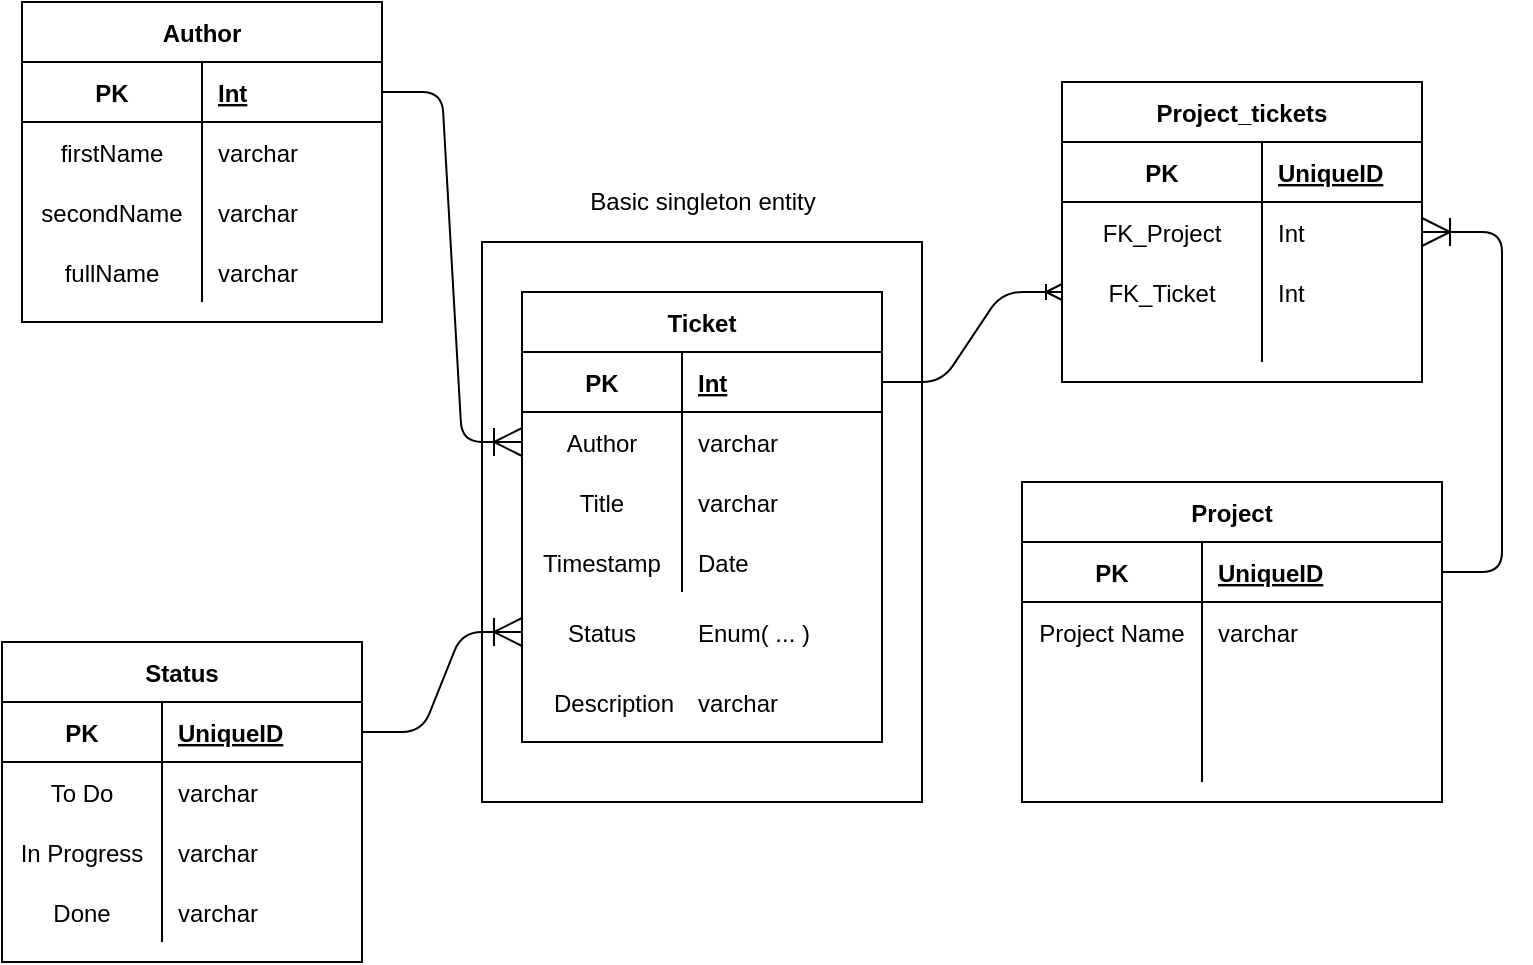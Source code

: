 <mxfile version="14.4.8" type="device"><diagram id="nOAH43kcaUUWZ5ML29Fn" name="Page-1"><mxGraphModel dx="1422" dy="735" grid="1" gridSize="10" guides="1" tooltips="1" connect="1" arrows="1" fold="1" page="1" pageScale="1" pageWidth="827" pageHeight="1169" math="0" shadow="0"><root><mxCell id="0"/><mxCell id="1" parent="0"/><mxCell id="o3y8wqO7lhly2OM-tUZG-2" value="" style="rounded=0;whiteSpace=wrap;html=1;fillColor=none;" vertex="1" parent="1"><mxGeometry x="270" y="160" width="220" height="280" as="geometry"/></mxCell><mxCell id="o3y8wqO7lhly2OM-tUZG-3" value="Ticket" style="shape=table;startSize=30;container=1;collapsible=1;childLayout=tableLayout;fixedRows=1;rowLines=0;fontStyle=1;align=center;resizeLast=1;fillColor=none;" vertex="1" parent="1"><mxGeometry x="290" y="185" width="180" height="225" as="geometry"/></mxCell><mxCell id="o3y8wqO7lhly2OM-tUZG-4" value="" style="shape=partialRectangle;collapsible=0;dropTarget=0;pointerEvents=0;fillColor=none;top=0;left=0;bottom=1;right=0;points=[[0,0.5],[1,0.5]];portConstraint=eastwest;" vertex="1" parent="o3y8wqO7lhly2OM-tUZG-3"><mxGeometry y="30" width="180" height="30" as="geometry"/></mxCell><mxCell id="o3y8wqO7lhly2OM-tUZG-5" value="PK" style="shape=partialRectangle;connectable=0;fillColor=none;top=0;left=0;bottom=0;right=0;fontStyle=1;overflow=hidden;" vertex="1" parent="o3y8wqO7lhly2OM-tUZG-4"><mxGeometry width="80" height="30" as="geometry"/></mxCell><mxCell id="o3y8wqO7lhly2OM-tUZG-6" value="Int" style="shape=partialRectangle;connectable=0;fillColor=none;top=0;left=0;bottom=0;right=0;align=left;spacingLeft=6;fontStyle=5;overflow=hidden;" vertex="1" parent="o3y8wqO7lhly2OM-tUZG-4"><mxGeometry x="80" width="100" height="30" as="geometry"/></mxCell><mxCell id="o3y8wqO7lhly2OM-tUZG-7" value="" style="shape=partialRectangle;collapsible=0;dropTarget=0;pointerEvents=0;fillColor=none;top=0;left=0;bottom=0;right=0;points=[[0,0.5],[1,0.5]];portConstraint=eastwest;" vertex="1" parent="o3y8wqO7lhly2OM-tUZG-3"><mxGeometry y="60" width="180" height="30" as="geometry"/></mxCell><mxCell id="o3y8wqO7lhly2OM-tUZG-8" value="Author" style="shape=partialRectangle;connectable=0;fillColor=none;top=0;left=0;bottom=0;right=0;editable=1;overflow=hidden;" vertex="1" parent="o3y8wqO7lhly2OM-tUZG-7"><mxGeometry width="80" height="30" as="geometry"/></mxCell><mxCell id="o3y8wqO7lhly2OM-tUZG-9" value="varchar" style="shape=partialRectangle;connectable=0;fillColor=none;top=0;left=0;bottom=0;right=0;align=left;spacingLeft=6;overflow=hidden;" vertex="1" parent="o3y8wqO7lhly2OM-tUZG-7"><mxGeometry x="80" width="100" height="30" as="geometry"/></mxCell><mxCell id="o3y8wqO7lhly2OM-tUZG-10" value="" style="shape=partialRectangle;collapsible=0;dropTarget=0;pointerEvents=0;fillColor=none;top=0;left=0;bottom=0;right=0;points=[[0,0.5],[1,0.5]];portConstraint=eastwest;" vertex="1" parent="o3y8wqO7lhly2OM-tUZG-3"><mxGeometry y="90" width="180" height="30" as="geometry"/></mxCell><mxCell id="o3y8wqO7lhly2OM-tUZG-11" value="Title" style="shape=partialRectangle;connectable=0;fillColor=none;top=0;left=0;bottom=0;right=0;editable=1;overflow=hidden;" vertex="1" parent="o3y8wqO7lhly2OM-tUZG-10"><mxGeometry width="80" height="30" as="geometry"/></mxCell><mxCell id="o3y8wqO7lhly2OM-tUZG-12" value="varchar" style="shape=partialRectangle;connectable=0;fillColor=none;top=0;left=0;bottom=0;right=0;align=left;spacingLeft=6;overflow=hidden;" vertex="1" parent="o3y8wqO7lhly2OM-tUZG-10"><mxGeometry x="80" width="100" height="30" as="geometry"/></mxCell><mxCell id="o3y8wqO7lhly2OM-tUZG-13" value="" style="shape=partialRectangle;collapsible=0;dropTarget=0;pointerEvents=0;fillColor=none;top=0;left=0;bottom=0;right=0;points=[[0,0.5],[1,0.5]];portConstraint=eastwest;" vertex="1" parent="o3y8wqO7lhly2OM-tUZG-3"><mxGeometry y="120" width="180" height="30" as="geometry"/></mxCell><mxCell id="o3y8wqO7lhly2OM-tUZG-14" value="Timestamp" style="shape=partialRectangle;connectable=0;fillColor=none;top=0;left=0;bottom=0;right=0;editable=1;overflow=hidden;" vertex="1" parent="o3y8wqO7lhly2OM-tUZG-13"><mxGeometry width="80" height="30" as="geometry"/></mxCell><mxCell id="o3y8wqO7lhly2OM-tUZG-15" value="Date" style="shape=partialRectangle;connectable=0;fillColor=none;top=0;left=0;bottom=0;right=0;align=left;spacingLeft=6;overflow=hidden;" vertex="1" parent="o3y8wqO7lhly2OM-tUZG-13"><mxGeometry x="80" width="100" height="30" as="geometry"/></mxCell><mxCell id="o3y8wqO7lhly2OM-tUZG-17" value="Description" style="shape=partialRectangle;connectable=0;fillColor=none;top=0;left=0;bottom=0;right=0;editable=1;overflow=hidden;" vertex="1" parent="1"><mxGeometry x="296" y="375" width="80" height="30" as="geometry"/></mxCell><mxCell id="o3y8wqO7lhly2OM-tUZG-21" value="varchar" style="shape=partialRectangle;connectable=0;fillColor=none;top=0;left=0;bottom=0;right=0;align=left;spacingLeft=6;overflow=hidden;" vertex="1" parent="1"><mxGeometry x="370" y="375" width="100" height="30" as="geometry"/></mxCell><mxCell id="o3y8wqO7lhly2OM-tUZG-22" value="Basic singleton entity" style="text;html=1;align=center;verticalAlign=middle;resizable=0;points=[];autosize=1;" vertex="1" parent="1"><mxGeometry x="315" y="130" width="130" height="20" as="geometry"/></mxCell><mxCell id="o3y8wqO7lhly2OM-tUZG-23" value="Author" style="shape=table;startSize=30;container=1;collapsible=1;childLayout=tableLayout;fixedRows=1;rowLines=0;fontStyle=1;align=center;resizeLast=1;fillColor=none;" vertex="1" parent="1"><mxGeometry x="40" y="40" width="180" height="160" as="geometry"/></mxCell><mxCell id="o3y8wqO7lhly2OM-tUZG-24" value="" style="shape=partialRectangle;collapsible=0;dropTarget=0;pointerEvents=0;fillColor=none;top=0;left=0;bottom=1;right=0;points=[[0,0.5],[1,0.5]];portConstraint=eastwest;" vertex="1" parent="o3y8wqO7lhly2OM-tUZG-23"><mxGeometry y="30" width="180" height="30" as="geometry"/></mxCell><mxCell id="o3y8wqO7lhly2OM-tUZG-25" value="PK" style="shape=partialRectangle;connectable=0;fillColor=none;top=0;left=0;bottom=0;right=0;fontStyle=1;overflow=hidden;" vertex="1" parent="o3y8wqO7lhly2OM-tUZG-24"><mxGeometry width="90" height="30" as="geometry"/></mxCell><mxCell id="o3y8wqO7lhly2OM-tUZG-26" value="Int" style="shape=partialRectangle;connectable=0;fillColor=none;top=0;left=0;bottom=0;right=0;align=left;spacingLeft=6;fontStyle=5;overflow=hidden;" vertex="1" parent="o3y8wqO7lhly2OM-tUZG-24"><mxGeometry x="90" width="90" height="30" as="geometry"/></mxCell><mxCell id="o3y8wqO7lhly2OM-tUZG-27" value="" style="shape=partialRectangle;collapsible=0;dropTarget=0;pointerEvents=0;fillColor=none;top=0;left=0;bottom=0;right=0;points=[[0,0.5],[1,0.5]];portConstraint=eastwest;" vertex="1" parent="o3y8wqO7lhly2OM-tUZG-23"><mxGeometry y="60" width="180" height="30" as="geometry"/></mxCell><mxCell id="o3y8wqO7lhly2OM-tUZG-28" value="firstName" style="shape=partialRectangle;connectable=0;fillColor=none;top=0;left=0;bottom=0;right=0;editable=1;overflow=hidden;" vertex="1" parent="o3y8wqO7lhly2OM-tUZG-27"><mxGeometry width="90" height="30" as="geometry"/></mxCell><mxCell id="o3y8wqO7lhly2OM-tUZG-29" value="varchar" style="shape=partialRectangle;connectable=0;fillColor=none;top=0;left=0;bottom=0;right=0;align=left;spacingLeft=6;overflow=hidden;" vertex="1" parent="o3y8wqO7lhly2OM-tUZG-27"><mxGeometry x="90" width="90" height="30" as="geometry"/></mxCell><mxCell id="o3y8wqO7lhly2OM-tUZG-30" value="" style="shape=partialRectangle;collapsible=0;dropTarget=0;pointerEvents=0;fillColor=none;top=0;left=0;bottom=0;right=0;points=[[0,0.5],[1,0.5]];portConstraint=eastwest;" vertex="1" parent="o3y8wqO7lhly2OM-tUZG-23"><mxGeometry y="90" width="180" height="30" as="geometry"/></mxCell><mxCell id="o3y8wqO7lhly2OM-tUZG-31" value="secondName" style="shape=partialRectangle;connectable=0;fillColor=none;top=0;left=0;bottom=0;right=0;editable=1;overflow=hidden;" vertex="1" parent="o3y8wqO7lhly2OM-tUZG-30"><mxGeometry width="90" height="30" as="geometry"/></mxCell><mxCell id="o3y8wqO7lhly2OM-tUZG-32" value="varchar" style="shape=partialRectangle;connectable=0;fillColor=none;top=0;left=0;bottom=0;right=0;align=left;spacingLeft=6;overflow=hidden;" vertex="1" parent="o3y8wqO7lhly2OM-tUZG-30"><mxGeometry x="90" width="90" height="30" as="geometry"/></mxCell><mxCell id="o3y8wqO7lhly2OM-tUZG-33" value="" style="shape=partialRectangle;collapsible=0;dropTarget=0;pointerEvents=0;fillColor=none;top=0;left=0;bottom=0;right=0;points=[[0,0.5],[1,0.5]];portConstraint=eastwest;" vertex="1" parent="o3y8wqO7lhly2OM-tUZG-23"><mxGeometry y="120" width="180" height="30" as="geometry"/></mxCell><mxCell id="o3y8wqO7lhly2OM-tUZG-34" value="fullName" style="shape=partialRectangle;connectable=0;fillColor=none;top=0;left=0;bottom=0;right=0;editable=1;overflow=hidden;" vertex="1" parent="o3y8wqO7lhly2OM-tUZG-33"><mxGeometry width="90" height="30" as="geometry"/></mxCell><mxCell id="o3y8wqO7lhly2OM-tUZG-35" value="varchar" style="shape=partialRectangle;connectable=0;fillColor=none;top=0;left=0;bottom=0;right=0;align=left;spacingLeft=6;overflow=hidden;" vertex="1" parent="o3y8wqO7lhly2OM-tUZG-33"><mxGeometry x="90" width="90" height="30" as="geometry"/></mxCell><mxCell id="o3y8wqO7lhly2OM-tUZG-36" value="Status" style="shape=table;startSize=30;container=1;collapsible=1;childLayout=tableLayout;fixedRows=1;rowLines=0;fontStyle=1;align=center;resizeLast=1;fillColor=none;" vertex="1" parent="1"><mxGeometry x="30" y="360" width="180" height="160" as="geometry"/></mxCell><mxCell id="o3y8wqO7lhly2OM-tUZG-37" value="" style="shape=partialRectangle;collapsible=0;dropTarget=0;pointerEvents=0;fillColor=none;top=0;left=0;bottom=1;right=0;points=[[0,0.5],[1,0.5]];portConstraint=eastwest;" vertex="1" parent="o3y8wqO7lhly2OM-tUZG-36"><mxGeometry y="30" width="180" height="30" as="geometry"/></mxCell><mxCell id="o3y8wqO7lhly2OM-tUZG-38" value="PK" style="shape=partialRectangle;connectable=0;fillColor=none;top=0;left=0;bottom=0;right=0;fontStyle=1;overflow=hidden;" vertex="1" parent="o3y8wqO7lhly2OM-tUZG-37"><mxGeometry width="80" height="30" as="geometry"/></mxCell><mxCell id="o3y8wqO7lhly2OM-tUZG-39" value="UniqueID" style="shape=partialRectangle;connectable=0;fillColor=none;top=0;left=0;bottom=0;right=0;align=left;spacingLeft=6;fontStyle=5;overflow=hidden;" vertex="1" parent="o3y8wqO7lhly2OM-tUZG-37"><mxGeometry x="80" width="100" height="30" as="geometry"/></mxCell><mxCell id="o3y8wqO7lhly2OM-tUZG-40" value="" style="shape=partialRectangle;collapsible=0;dropTarget=0;pointerEvents=0;fillColor=none;top=0;left=0;bottom=0;right=0;points=[[0,0.5],[1,0.5]];portConstraint=eastwest;" vertex="1" parent="o3y8wqO7lhly2OM-tUZG-36"><mxGeometry y="60" width="180" height="30" as="geometry"/></mxCell><mxCell id="o3y8wqO7lhly2OM-tUZG-41" value="To Do" style="shape=partialRectangle;connectable=0;fillColor=none;top=0;left=0;bottom=0;right=0;editable=1;overflow=hidden;" vertex="1" parent="o3y8wqO7lhly2OM-tUZG-40"><mxGeometry width="80" height="30" as="geometry"/></mxCell><mxCell id="o3y8wqO7lhly2OM-tUZG-42" value="varchar" style="shape=partialRectangle;connectable=0;fillColor=none;top=0;left=0;bottom=0;right=0;align=left;spacingLeft=6;overflow=hidden;" vertex="1" parent="o3y8wqO7lhly2OM-tUZG-40"><mxGeometry x="80" width="100" height="30" as="geometry"/></mxCell><mxCell id="o3y8wqO7lhly2OM-tUZG-43" value="" style="shape=partialRectangle;collapsible=0;dropTarget=0;pointerEvents=0;fillColor=none;top=0;left=0;bottom=0;right=0;points=[[0,0.5],[1,0.5]];portConstraint=eastwest;" vertex="1" parent="o3y8wqO7lhly2OM-tUZG-36"><mxGeometry y="90" width="180" height="30" as="geometry"/></mxCell><mxCell id="o3y8wqO7lhly2OM-tUZG-44" value="In Progress" style="shape=partialRectangle;connectable=0;fillColor=none;top=0;left=0;bottom=0;right=0;editable=1;overflow=hidden;" vertex="1" parent="o3y8wqO7lhly2OM-tUZG-43"><mxGeometry width="80" height="30" as="geometry"/></mxCell><mxCell id="o3y8wqO7lhly2OM-tUZG-45" value="varchar" style="shape=partialRectangle;connectable=0;fillColor=none;top=0;left=0;bottom=0;right=0;align=left;spacingLeft=6;overflow=hidden;" vertex="1" parent="o3y8wqO7lhly2OM-tUZG-43"><mxGeometry x="80" width="100" height="30" as="geometry"/></mxCell><mxCell id="o3y8wqO7lhly2OM-tUZG-46" value="" style="shape=partialRectangle;collapsible=0;dropTarget=0;pointerEvents=0;fillColor=none;top=0;left=0;bottom=0;right=0;points=[[0,0.5],[1,0.5]];portConstraint=eastwest;" vertex="1" parent="o3y8wqO7lhly2OM-tUZG-36"><mxGeometry y="120" width="180" height="30" as="geometry"/></mxCell><mxCell id="o3y8wqO7lhly2OM-tUZG-47" value="Done" style="shape=partialRectangle;connectable=0;fillColor=none;top=0;left=0;bottom=0;right=0;editable=1;overflow=hidden;" vertex="1" parent="o3y8wqO7lhly2OM-tUZG-46"><mxGeometry width="80" height="30" as="geometry"/></mxCell><mxCell id="o3y8wqO7lhly2OM-tUZG-48" value="varchar" style="shape=partialRectangle;connectable=0;fillColor=none;top=0;left=0;bottom=0;right=0;align=left;spacingLeft=6;overflow=hidden;" vertex="1" parent="o3y8wqO7lhly2OM-tUZG-46"><mxGeometry x="80" width="100" height="30" as="geometry"/></mxCell><mxCell id="o3y8wqO7lhly2OM-tUZG-49" value="Project" style="shape=table;startSize=30;container=1;collapsible=1;childLayout=tableLayout;fixedRows=1;rowLines=0;fontStyle=1;align=center;resizeLast=1;fillColor=none;" vertex="1" parent="1"><mxGeometry x="540" y="280" width="210" height="160" as="geometry"/></mxCell><mxCell id="o3y8wqO7lhly2OM-tUZG-50" value="" style="shape=partialRectangle;collapsible=0;dropTarget=0;pointerEvents=0;fillColor=none;top=0;left=0;bottom=1;right=0;points=[[0,0.5],[1,0.5]];portConstraint=eastwest;" vertex="1" parent="o3y8wqO7lhly2OM-tUZG-49"><mxGeometry y="30" width="210" height="30" as="geometry"/></mxCell><mxCell id="o3y8wqO7lhly2OM-tUZG-51" value="PK" style="shape=partialRectangle;connectable=0;fillColor=none;top=0;left=0;bottom=0;right=0;fontStyle=1;overflow=hidden;" vertex="1" parent="o3y8wqO7lhly2OM-tUZG-50"><mxGeometry width="90" height="30" as="geometry"/></mxCell><mxCell id="o3y8wqO7lhly2OM-tUZG-52" value="UniqueID" style="shape=partialRectangle;connectable=0;fillColor=none;top=0;left=0;bottom=0;right=0;align=left;spacingLeft=6;fontStyle=5;overflow=hidden;" vertex="1" parent="o3y8wqO7lhly2OM-tUZG-50"><mxGeometry x="90" width="120" height="30" as="geometry"/></mxCell><mxCell id="o3y8wqO7lhly2OM-tUZG-53" value="" style="shape=partialRectangle;collapsible=0;dropTarget=0;pointerEvents=0;fillColor=none;top=0;left=0;bottom=0;right=0;points=[[0,0.5],[1,0.5]];portConstraint=eastwest;" vertex="1" parent="o3y8wqO7lhly2OM-tUZG-49"><mxGeometry y="60" width="210" height="30" as="geometry"/></mxCell><mxCell id="o3y8wqO7lhly2OM-tUZG-54" value="Project Name" style="shape=partialRectangle;connectable=0;fillColor=none;top=0;left=0;bottom=0;right=0;editable=1;overflow=hidden;" vertex="1" parent="o3y8wqO7lhly2OM-tUZG-53"><mxGeometry width="90" height="30" as="geometry"/></mxCell><mxCell id="o3y8wqO7lhly2OM-tUZG-55" value="varchar" style="shape=partialRectangle;connectable=0;fillColor=none;top=0;left=0;bottom=0;right=0;align=left;spacingLeft=6;overflow=hidden;" vertex="1" parent="o3y8wqO7lhly2OM-tUZG-53"><mxGeometry x="90" width="120" height="30" as="geometry"/></mxCell><mxCell id="o3y8wqO7lhly2OM-tUZG-56" value="" style="shape=partialRectangle;collapsible=0;dropTarget=0;pointerEvents=0;fillColor=none;top=0;left=0;bottom=0;right=0;points=[[0,0.5],[1,0.5]];portConstraint=eastwest;" vertex="1" parent="o3y8wqO7lhly2OM-tUZG-49"><mxGeometry y="90" width="210" height="30" as="geometry"/></mxCell><mxCell id="o3y8wqO7lhly2OM-tUZG-57" value="" style="shape=partialRectangle;connectable=0;fillColor=none;top=0;left=0;bottom=0;right=0;editable=1;overflow=hidden;" vertex="1" parent="o3y8wqO7lhly2OM-tUZG-56"><mxGeometry width="90" height="30" as="geometry"/></mxCell><mxCell id="o3y8wqO7lhly2OM-tUZG-58" value="" style="shape=partialRectangle;connectable=0;fillColor=none;top=0;left=0;bottom=0;right=0;align=left;spacingLeft=6;overflow=hidden;" vertex="1" parent="o3y8wqO7lhly2OM-tUZG-56"><mxGeometry x="90" width="120" height="30" as="geometry"/></mxCell><mxCell id="o3y8wqO7lhly2OM-tUZG-59" value="" style="shape=partialRectangle;collapsible=0;dropTarget=0;pointerEvents=0;fillColor=none;top=0;left=0;bottom=0;right=0;points=[[0,0.5],[1,0.5]];portConstraint=eastwest;" vertex="1" parent="o3y8wqO7lhly2OM-tUZG-49"><mxGeometry y="120" width="210" height="30" as="geometry"/></mxCell><mxCell id="o3y8wqO7lhly2OM-tUZG-60" value="" style="shape=partialRectangle;connectable=0;fillColor=none;top=0;left=0;bottom=0;right=0;editable=1;overflow=hidden;" vertex="1" parent="o3y8wqO7lhly2OM-tUZG-59"><mxGeometry width="90" height="30" as="geometry"/></mxCell><mxCell id="o3y8wqO7lhly2OM-tUZG-61" value="" style="shape=partialRectangle;connectable=0;fillColor=none;top=0;left=0;bottom=0;right=0;align=left;spacingLeft=6;overflow=hidden;" vertex="1" parent="o3y8wqO7lhly2OM-tUZG-59"><mxGeometry x="90" width="120" height="30" as="geometry"/></mxCell><mxCell id="o3y8wqO7lhly2OM-tUZG-62" value="Project_tickets" style="shape=table;startSize=30;container=1;collapsible=1;childLayout=tableLayout;fixedRows=1;rowLines=0;fontStyle=1;align=center;resizeLast=1;fillColor=none;" vertex="1" parent="1"><mxGeometry x="560" y="80" width="180" height="150" as="geometry"/></mxCell><mxCell id="o3y8wqO7lhly2OM-tUZG-63" value="" style="shape=partialRectangle;collapsible=0;dropTarget=0;pointerEvents=0;fillColor=none;top=0;left=0;bottom=1;right=0;points=[[0,0.5],[1,0.5]];portConstraint=eastwest;" vertex="1" parent="o3y8wqO7lhly2OM-tUZG-62"><mxGeometry y="30" width="180" height="30" as="geometry"/></mxCell><mxCell id="o3y8wqO7lhly2OM-tUZG-64" value="PK" style="shape=partialRectangle;connectable=0;fillColor=none;top=0;left=0;bottom=0;right=0;fontStyle=1;overflow=hidden;" vertex="1" parent="o3y8wqO7lhly2OM-tUZG-63"><mxGeometry width="100" height="30" as="geometry"/></mxCell><mxCell id="o3y8wqO7lhly2OM-tUZG-65" value="UniqueID" style="shape=partialRectangle;connectable=0;fillColor=none;top=0;left=0;bottom=0;right=0;align=left;spacingLeft=6;fontStyle=5;overflow=hidden;" vertex="1" parent="o3y8wqO7lhly2OM-tUZG-63"><mxGeometry x="100" width="80" height="30" as="geometry"/></mxCell><mxCell id="o3y8wqO7lhly2OM-tUZG-66" value="" style="shape=partialRectangle;collapsible=0;dropTarget=0;pointerEvents=0;fillColor=none;top=0;left=0;bottom=0;right=0;points=[[0,0.5],[1,0.5]];portConstraint=eastwest;" vertex="1" parent="o3y8wqO7lhly2OM-tUZG-62"><mxGeometry y="60" width="180" height="30" as="geometry"/></mxCell><mxCell id="o3y8wqO7lhly2OM-tUZG-67" value="FK_Project" style="shape=partialRectangle;connectable=0;fillColor=none;top=0;left=0;bottom=0;right=0;editable=1;overflow=hidden;" vertex="1" parent="o3y8wqO7lhly2OM-tUZG-66"><mxGeometry width="100" height="30" as="geometry"/></mxCell><mxCell id="o3y8wqO7lhly2OM-tUZG-68" value="Int" style="shape=partialRectangle;connectable=0;fillColor=none;top=0;left=0;bottom=0;right=0;align=left;spacingLeft=6;overflow=hidden;" vertex="1" parent="o3y8wqO7lhly2OM-tUZG-66"><mxGeometry x="100" width="80" height="30" as="geometry"/></mxCell><mxCell id="o3y8wqO7lhly2OM-tUZG-69" value="" style="shape=partialRectangle;collapsible=0;dropTarget=0;pointerEvents=0;fillColor=none;top=0;left=0;bottom=0;right=0;points=[[0,0.5],[1,0.5]];portConstraint=eastwest;" vertex="1" parent="o3y8wqO7lhly2OM-tUZG-62"><mxGeometry y="90" width="180" height="30" as="geometry"/></mxCell><mxCell id="o3y8wqO7lhly2OM-tUZG-70" value="FK_Ticket" style="shape=partialRectangle;connectable=0;fillColor=none;top=0;left=0;bottom=0;right=0;editable=1;overflow=hidden;" vertex="1" parent="o3y8wqO7lhly2OM-tUZG-69"><mxGeometry width="100" height="30" as="geometry"/></mxCell><mxCell id="o3y8wqO7lhly2OM-tUZG-71" value="Int" style="shape=partialRectangle;connectable=0;fillColor=none;top=0;left=0;bottom=0;right=0;align=left;spacingLeft=6;overflow=hidden;" vertex="1" parent="o3y8wqO7lhly2OM-tUZG-69"><mxGeometry x="100" width="80" height="30" as="geometry"/></mxCell><mxCell id="o3y8wqO7lhly2OM-tUZG-72" value="" style="shape=partialRectangle;collapsible=0;dropTarget=0;pointerEvents=0;fillColor=none;top=0;left=0;bottom=0;right=0;points=[[0,0.5],[1,0.5]];portConstraint=eastwest;" vertex="1" parent="o3y8wqO7lhly2OM-tUZG-62"><mxGeometry y="120" width="180" height="20" as="geometry"/></mxCell><mxCell id="o3y8wqO7lhly2OM-tUZG-73" value="" style="shape=partialRectangle;connectable=0;fillColor=none;top=0;left=0;bottom=0;right=0;editable=1;overflow=hidden;" vertex="1" parent="o3y8wqO7lhly2OM-tUZG-72"><mxGeometry width="100" height="20" as="geometry"/></mxCell><mxCell id="o3y8wqO7lhly2OM-tUZG-74" value="" style="shape=partialRectangle;connectable=0;fillColor=none;top=0;left=0;bottom=0;right=0;align=left;spacingLeft=6;overflow=hidden;" vertex="1" parent="o3y8wqO7lhly2OM-tUZG-72"><mxGeometry x="100" width="80" height="20" as="geometry"/></mxCell><mxCell id="o3y8wqO7lhly2OM-tUZG-75" value="" style="edgeStyle=entityRelationEdgeStyle;fontSize=12;html=1;endArrow=ERoneToMany;endSize=12;" edge="1" parent="1" source="o3y8wqO7lhly2OM-tUZG-24" target="o3y8wqO7lhly2OM-tUZG-7"><mxGeometry width="100" height="100" relative="1" as="geometry"><mxPoint x="80" y="360" as="sourcePoint"/><mxPoint x="180" y="260" as="targetPoint"/></mxGeometry></mxCell><mxCell id="o3y8wqO7lhly2OM-tUZG-76" value="" style="edgeStyle=entityRelationEdgeStyle;fontSize=12;html=1;endArrow=ERoneToMany;endSize=12;" edge="1" parent="1" source="o3y8wqO7lhly2OM-tUZG-37" target="o3y8wqO7lhly2OM-tUZG-79"><mxGeometry width="100" height="100" relative="1" as="geometry"><mxPoint x="540" y="360" as="sourcePoint"/><mxPoint x="290" y="350" as="targetPoint"/></mxGeometry></mxCell><mxCell id="o3y8wqO7lhly2OM-tUZG-77" value="" style="edgeStyle=entityRelationEdgeStyle;fontSize=12;html=1;endArrow=ERoneToMany;endSize=12;" edge="1" parent="1" source="o3y8wqO7lhly2OM-tUZG-50" target="o3y8wqO7lhly2OM-tUZG-66"><mxGeometry width="100" height="100" relative="1" as="geometry"><mxPoint x="370" y="580" as="sourcePoint"/><mxPoint x="470" y="480" as="targetPoint"/></mxGeometry></mxCell><mxCell id="o3y8wqO7lhly2OM-tUZG-78" value="" style="edgeStyle=entityRelationEdgeStyle;fontSize=12;html=1;endArrow=ERoneToMany;" edge="1" parent="1" source="o3y8wqO7lhly2OM-tUZG-4" target="o3y8wqO7lhly2OM-tUZG-69"><mxGeometry width="100" height="100" relative="1" as="geometry"><mxPoint x="120" y="380" as="sourcePoint"/><mxPoint x="220" y="280" as="targetPoint"/></mxGeometry></mxCell><mxCell id="o3y8wqO7lhly2OM-tUZG-79" value="" style="shape=partialRectangle;collapsible=0;dropTarget=0;pointerEvents=0;fillColor=none;top=0;left=0;bottom=0;right=0;points=[[0,0.5],[1,0.5]];portConstraint=eastwest;" vertex="1" parent="1"><mxGeometry x="290" y="340" width="180" height="30" as="geometry"/></mxCell><mxCell id="o3y8wqO7lhly2OM-tUZG-80" value="Status" style="shape=partialRectangle;connectable=0;fillColor=none;top=0;left=0;bottom=0;right=0;editable=1;overflow=hidden;" vertex="1" parent="o3y8wqO7lhly2OM-tUZG-79"><mxGeometry width="80" height="30" as="geometry"/></mxCell><mxCell id="o3y8wqO7lhly2OM-tUZG-81" value="Enum( ... )" style="shape=partialRectangle;connectable=0;fillColor=none;top=0;left=0;bottom=0;right=0;align=left;spacingLeft=6;overflow=hidden;" vertex="1" parent="o3y8wqO7lhly2OM-tUZG-79"><mxGeometry x="80" width="100" height="30" as="geometry"/></mxCell></root></mxGraphModel></diagram></mxfile>